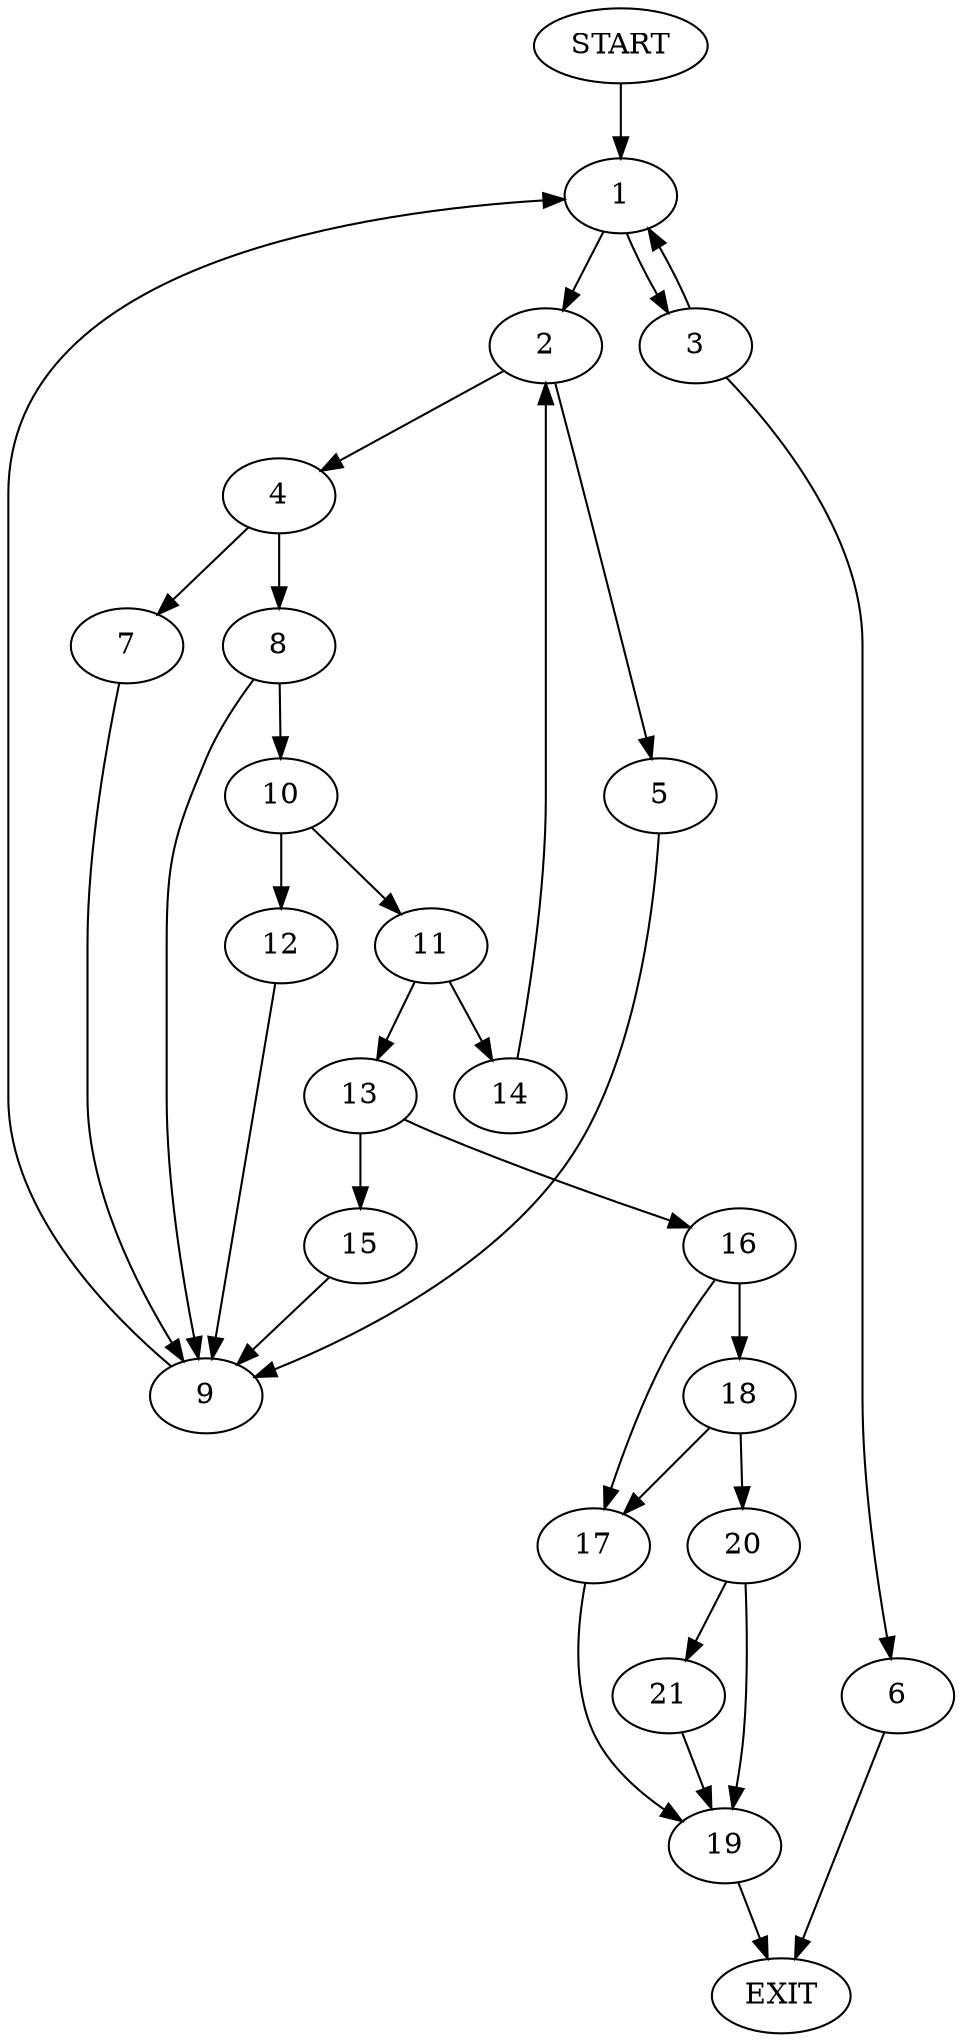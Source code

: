 digraph {
0 [label="START"]
22 [label="EXIT"]
0 -> 1
1 -> 2
1 -> 3
2 -> 4
2 -> 5
3 -> 6
3 -> 1
6 -> 22
4 -> 7
4 -> 8
5 -> 9
9 -> 1
8 -> 9
8 -> 10
7 -> 9
10 -> 11
10 -> 12
12 -> 9
11 -> 13
11 -> 14
14 -> 2
13 -> 15
13 -> 16
15 -> 9
16 -> 17
16 -> 18
17 -> 19
18 -> 17
18 -> 20
20 -> 19
20 -> 21
19 -> 22
21 -> 19
}
